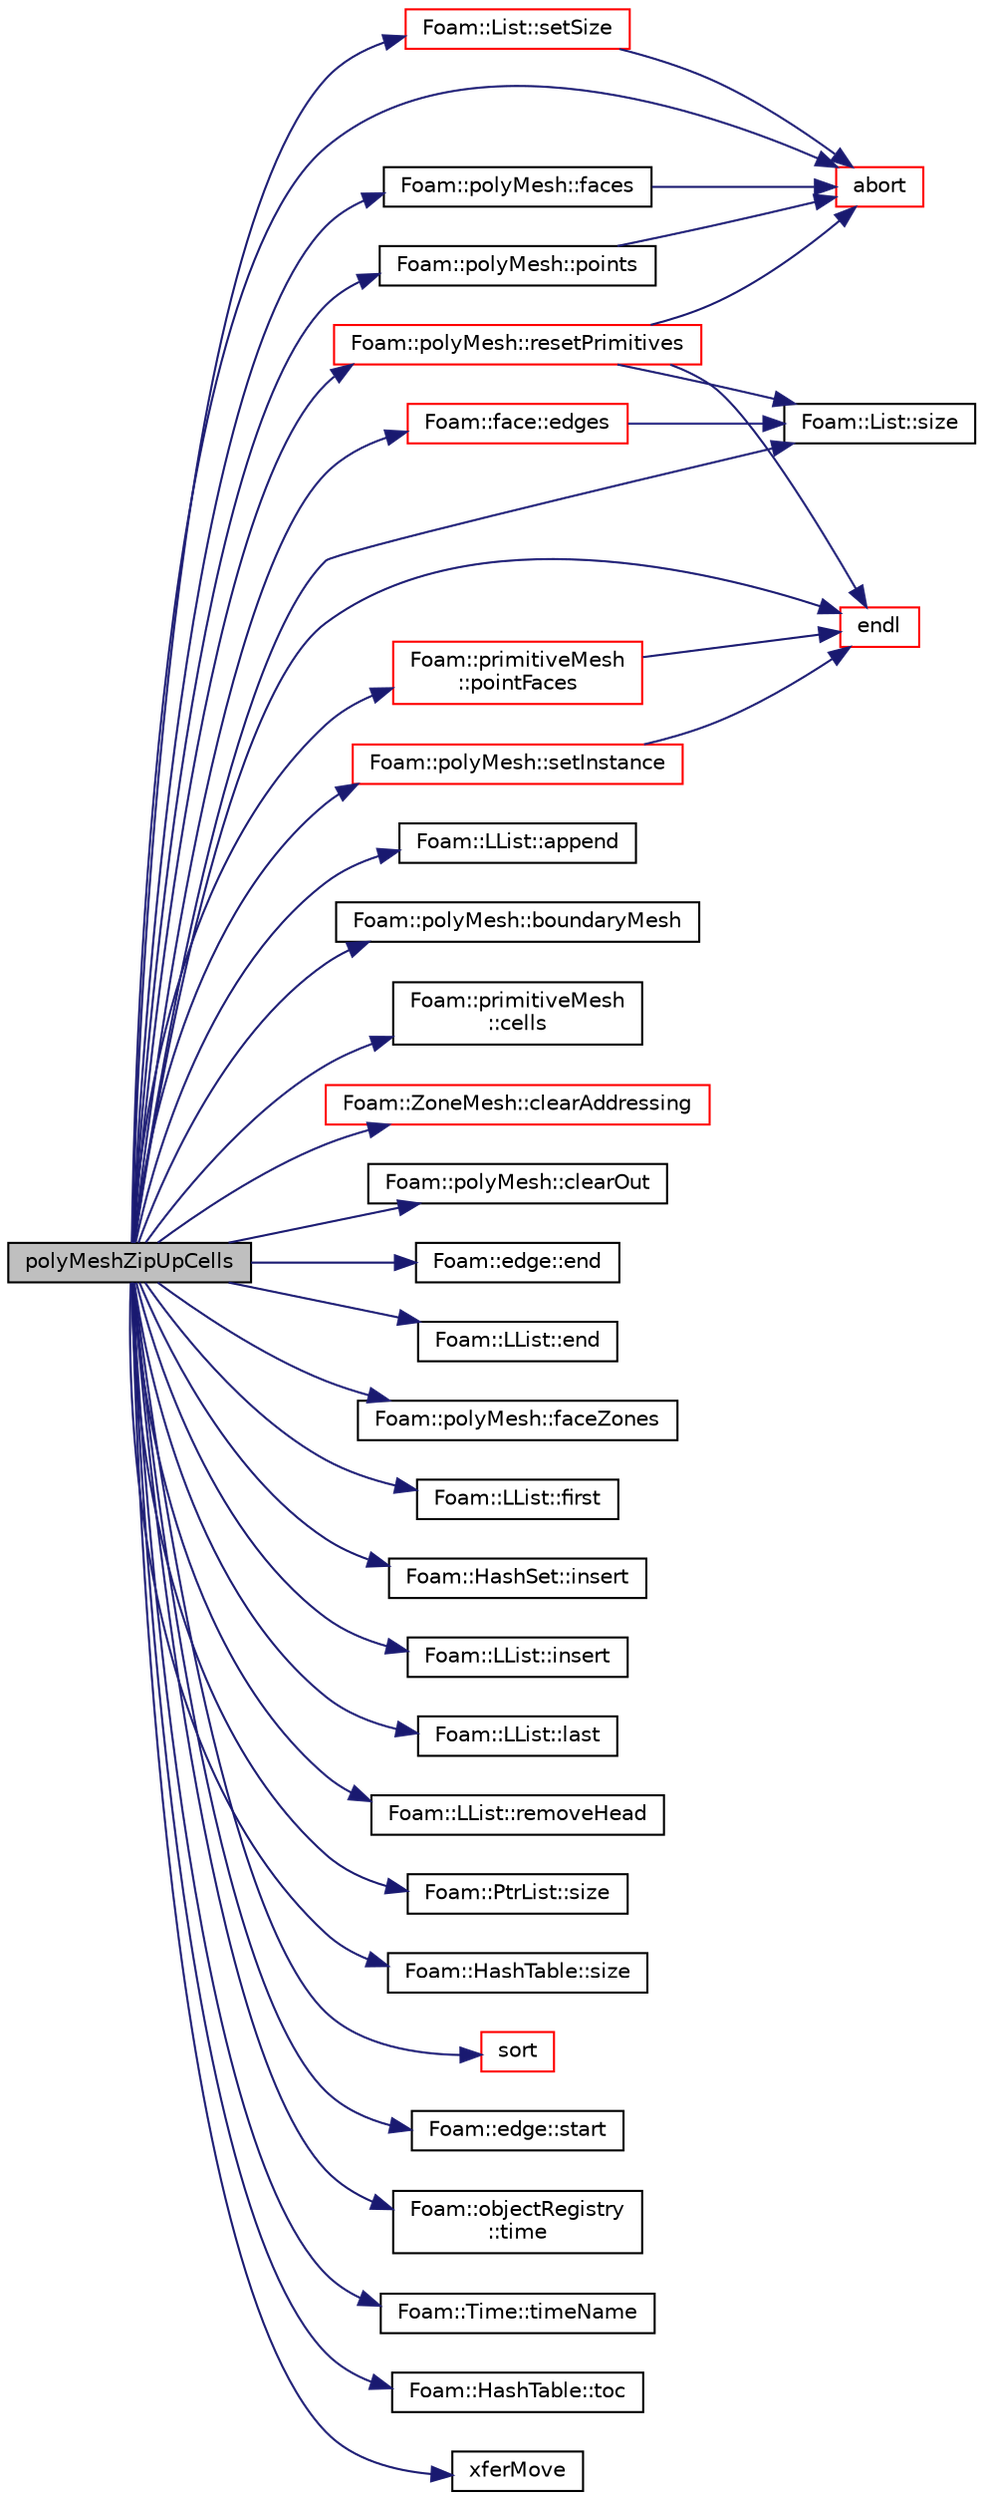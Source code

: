 digraph "polyMeshZipUpCells"
{
  bgcolor="transparent";
  edge [fontname="Helvetica",fontsize="10",labelfontname="Helvetica",labelfontsize="10"];
  node [fontname="Helvetica",fontsize="10",shape=record];
  rankdir="LR";
  Node1 [label="polyMeshZipUpCells",height=0.2,width=0.4,color="black", fillcolor="grey75", style="filled", fontcolor="black"];
  Node1 -> Node2 [color="midnightblue",fontsize="10",style="solid",fontname="Helvetica"];
  Node2 [label="abort",height=0.2,width=0.4,color="red",URL="$a10725.html#a447107a607d03e417307c203fa5fb44b"];
  Node1 -> Node3 [color="midnightblue",fontsize="10",style="solid",fontname="Helvetica"];
  Node3 [label="Foam::LList::append",height=0.2,width=0.4,color="black",URL="$a01371.html#aa0809a881c9618cbaafc6a4451614dd6",tooltip="Add at tail of list. "];
  Node1 -> Node4 [color="midnightblue",fontsize="10",style="solid",fontname="Helvetica"];
  Node4 [label="Foam::polyMesh::boundaryMesh",height=0.2,width=0.4,color="black",URL="$a01916.html#a6b7f5ba89250dbd7a1c6c7860ab60fe3",tooltip="Return boundary mesh. "];
  Node1 -> Node5 [color="midnightblue",fontsize="10",style="solid",fontname="Helvetica"];
  Node5 [label="Foam::primitiveMesh\l::cells",height=0.2,width=0.4,color="black",URL="$a01967.html#a5838384c0cea399b56339f30bc8558ab"];
  Node1 -> Node6 [color="midnightblue",fontsize="10",style="solid",fontname="Helvetica"];
  Node6 [label="Foam::ZoneMesh::clearAddressing",height=0.2,width=0.4,color="red",URL="$a02896.html#aac1ee7169044dccb262b78097d6ab1a8",tooltip="Clear addressing. "];
  Node1 -> Node7 [color="midnightblue",fontsize="10",style="solid",fontname="Helvetica"];
  Node7 [label="Foam::polyMesh::clearOut",height=0.2,width=0.4,color="black",URL="$a01916.html#af320697688df08f1438d37a86bcaf25d",tooltip="Clear all geometry and addressing unnecessary for CFD. "];
  Node1 -> Node8 [color="midnightblue",fontsize="10",style="solid",fontname="Helvetica"];
  Node8 [label="Foam::face::edges",height=0.2,width=0.4,color="red",URL="$a00715.html#afb2d8a77df2765c7a4d24840617f285e",tooltip="Return edges in face point ordering,. "];
  Node8 -> Node9 [color="midnightblue",fontsize="10",style="solid",fontname="Helvetica"];
  Node9 [label="Foam::List::size",height=0.2,width=0.4,color="black",URL="$a01364.html#a8a5f6fa29bd4b500caf186f60245b384",tooltip="Override size to be inconsistent with allocated storage. "];
  Node1 -> Node10 [color="midnightblue",fontsize="10",style="solid",fontname="Helvetica"];
  Node10 [label="Foam::edge::end",height=0.2,width=0.4,color="black",URL="$a00612.html#a8ed0e876210c2c116b5694307a830518",tooltip="Return end vertex label. "];
  Node1 -> Node11 [color="midnightblue",fontsize="10",style="solid",fontname="Helvetica"];
  Node11 [label="Foam::LList::end",height=0.2,width=0.4,color="black",URL="$a01371.html#a8c02327283a4fc936eae31f08ff9ff02"];
  Node1 -> Node12 [color="midnightblue",fontsize="10",style="solid",fontname="Helvetica"];
  Node12 [label="endl",height=0.2,width=0.4,color="red",URL="$a10725.html#a2db8fe02a0d3909e9351bb4275b23ce4",tooltip="Add newline and flush stream. "];
  Node1 -> Node13 [color="midnightblue",fontsize="10",style="solid",fontname="Helvetica"];
  Node13 [label="Foam::polyMesh::faces",height=0.2,width=0.4,color="black",URL="$a01916.html#a4434536d50d4c14116249da802a1e2b2",tooltip="Return raw faces. "];
  Node13 -> Node2 [color="midnightblue",fontsize="10",style="solid",fontname="Helvetica"];
  Node1 -> Node14 [color="midnightblue",fontsize="10",style="solid",fontname="Helvetica"];
  Node14 [label="Foam::polyMesh::faceZones",height=0.2,width=0.4,color="black",URL="$a01916.html#aa3b2dc268f43cd7ca2d043febae4f0e6",tooltip="Return face zone mesh. "];
  Node1 -> Node15 [color="midnightblue",fontsize="10",style="solid",fontname="Helvetica"];
  Node15 [label="Foam::LList::first",height=0.2,width=0.4,color="black",URL="$a01371.html#a7623ebf1de749ead723a8a20ffb9475a",tooltip="Return the first entry added. "];
  Node1 -> Node16 [color="midnightblue",fontsize="10",style="solid",fontname="Helvetica"];
  Node16 [label="Foam::HashSet::insert",height=0.2,width=0.4,color="black",URL="$a00982.html#a49f0753d9652681fc3a81f59951a0ad7",tooltip="Insert a new entry. "];
  Node1 -> Node17 [color="midnightblue",fontsize="10",style="solid",fontname="Helvetica"];
  Node17 [label="Foam::LList::insert",height=0.2,width=0.4,color="black",URL="$a01371.html#a1e9eb396714acd3d518366423cc5b5f6",tooltip="Add at head of list. "];
  Node1 -> Node18 [color="midnightblue",fontsize="10",style="solid",fontname="Helvetica"];
  Node18 [label="Foam::LList::last",height=0.2,width=0.4,color="black",URL="$a01371.html#a8af3592c894b63653a2c8369e00fc4cb",tooltip="Return the last entry added. "];
  Node1 -> Node19 [color="midnightblue",fontsize="10",style="solid",fontname="Helvetica"];
  Node19 [label="Foam::primitiveMesh\l::pointFaces",height=0.2,width=0.4,color="red",URL="$a01967.html#a758f775d09e1be4cdd80daea4e402f55"];
  Node19 -> Node12 [color="midnightblue",fontsize="10",style="solid",fontname="Helvetica"];
  Node1 -> Node20 [color="midnightblue",fontsize="10",style="solid",fontname="Helvetica"];
  Node20 [label="Foam::polyMesh::points",height=0.2,width=0.4,color="black",URL="$a01916.html#a084ae534298576408f063a6b3b820959",tooltip="Return raw points. "];
  Node20 -> Node2 [color="midnightblue",fontsize="10",style="solid",fontname="Helvetica"];
  Node1 -> Node21 [color="midnightblue",fontsize="10",style="solid",fontname="Helvetica"];
  Node21 [label="Foam::LList::removeHead",height=0.2,width=0.4,color="black",URL="$a01371.html#a97b5d2a039e9116cbcd9ebf9fcac95d4",tooltip="Remove and return head. "];
  Node1 -> Node22 [color="midnightblue",fontsize="10",style="solid",fontname="Helvetica"];
  Node22 [label="Foam::polyMesh::resetPrimitives",height=0.2,width=0.4,color="red",URL="$a01916.html#a60311eae7150c7ce0566c76ca5a65651",tooltip="Reset mesh primitive data. Assumes all patch info correct. "];
  Node22 -> Node9 [color="midnightblue",fontsize="10",style="solid",fontname="Helvetica"];
  Node22 -> Node2 [color="midnightblue",fontsize="10",style="solid",fontname="Helvetica"];
  Node22 -> Node12 [color="midnightblue",fontsize="10",style="solid",fontname="Helvetica"];
  Node1 -> Node23 [color="midnightblue",fontsize="10",style="solid",fontname="Helvetica"];
  Node23 [label="Foam::polyMesh::setInstance",height=0.2,width=0.4,color="red",URL="$a01916.html#add9813891a074bebd77384af1717b0bf",tooltip="Set the instance for mesh files. "];
  Node23 -> Node12 [color="midnightblue",fontsize="10",style="solid",fontname="Helvetica"];
  Node1 -> Node24 [color="midnightblue",fontsize="10",style="solid",fontname="Helvetica"];
  Node24 [label="Foam::List::setSize",height=0.2,width=0.4,color="red",URL="$a01364.html#aedb985ffeaf1bdbfeccc2a8730405703",tooltip="Reset size of List. "];
  Node24 -> Node2 [color="midnightblue",fontsize="10",style="solid",fontname="Helvetica"];
  Node1 -> Node9 [color="midnightblue",fontsize="10",style="solid",fontname="Helvetica"];
  Node1 -> Node25 [color="midnightblue",fontsize="10",style="solid",fontname="Helvetica"];
  Node25 [label="Foam::PtrList::size",height=0.2,width=0.4,color="black",URL="$a02031.html#a723361dc2020160f5492e8fe2d09fa44",tooltip="Return the number of elements in the PtrList. "];
  Node1 -> Node26 [color="midnightblue",fontsize="10",style="solid",fontname="Helvetica"];
  Node26 [label="Foam::HashTable::size",height=0.2,width=0.4,color="black",URL="$a00984.html#a723361dc2020160f5492e8fe2d09fa44",tooltip="Return number of elements in table. "];
  Node1 -> Node27 [color="midnightblue",fontsize="10",style="solid",fontname="Helvetica"];
  Node27 [label="sort",height=0.2,width=0.4,color="red",URL="$a10725.html#a8040176c5570405aa954090217c37fbe"];
  Node1 -> Node28 [color="midnightblue",fontsize="10",style="solid",fontname="Helvetica"];
  Node28 [label="Foam::edge::start",height=0.2,width=0.4,color="black",URL="$a00612.html#a96b607a9a9baa575783b4af443ef613f",tooltip="Return start vertex label. "];
  Node1 -> Node29 [color="midnightblue",fontsize="10",style="solid",fontname="Helvetica"];
  Node29 [label="Foam::objectRegistry\l::time",height=0.2,width=0.4,color="black",URL="$a01688.html#a48fcf6de2789aff6b430b5fc1a05693f",tooltip="Return time. "];
  Node1 -> Node30 [color="midnightblue",fontsize="10",style="solid",fontname="Helvetica"];
  Node30 [label="Foam::Time::timeName",height=0.2,width=0.4,color="black",URL="$a02606.html#a5ae6a110de1b22323e19a46943c7f0c1",tooltip="Return time name of given scalar time. "];
  Node1 -> Node31 [color="midnightblue",fontsize="10",style="solid",fontname="Helvetica"];
  Node31 [label="Foam::HashTable::toc",height=0.2,width=0.4,color="black",URL="$a00984.html#a76b765c869311659d0868ce0e0200884",tooltip="Return the table of contents. "];
  Node1 -> Node32 [color="midnightblue",fontsize="10",style="solid",fontname="Helvetica"];
  Node32 [label="xferMove",height=0.2,width=0.4,color="black",URL="$a10725.html#ae3ad39ee5ad896e6d3c0f137ecd12abb",tooltip="Construct by transferring the contents of the arg. "];
}

